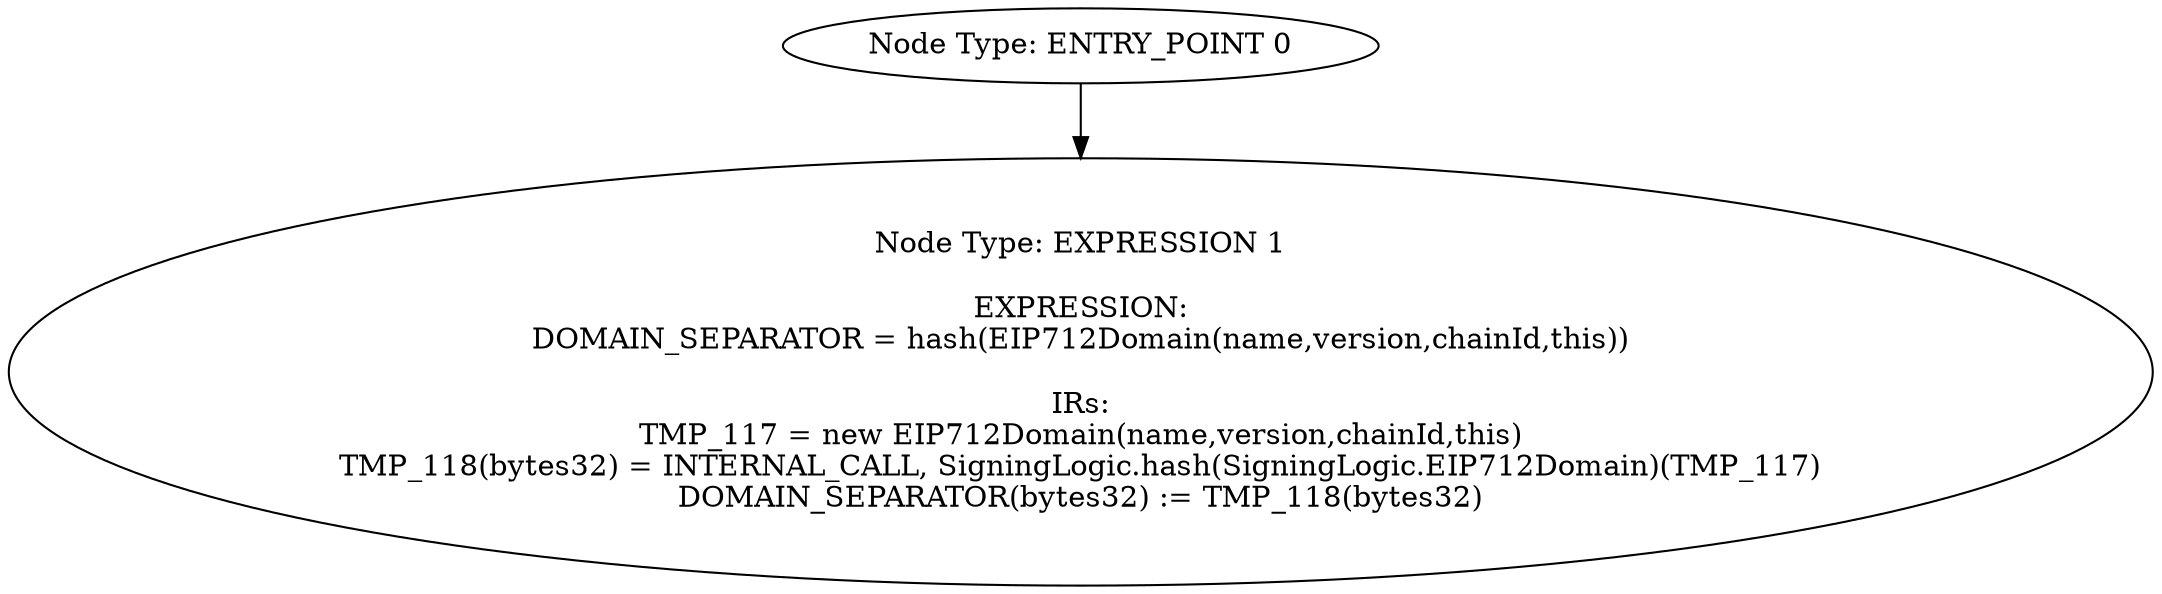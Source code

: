 digraph{
0[label="Node Type: ENTRY_POINT 0
"];
0->1;
1[label="Node Type: EXPRESSION 1

EXPRESSION:
DOMAIN_SEPARATOR = hash(EIP712Domain(name,version,chainId,this))

IRs:
TMP_117 = new EIP712Domain(name,version,chainId,this)
TMP_118(bytes32) = INTERNAL_CALL, SigningLogic.hash(SigningLogic.EIP712Domain)(TMP_117)
DOMAIN_SEPARATOR(bytes32) := TMP_118(bytes32)"];
}
